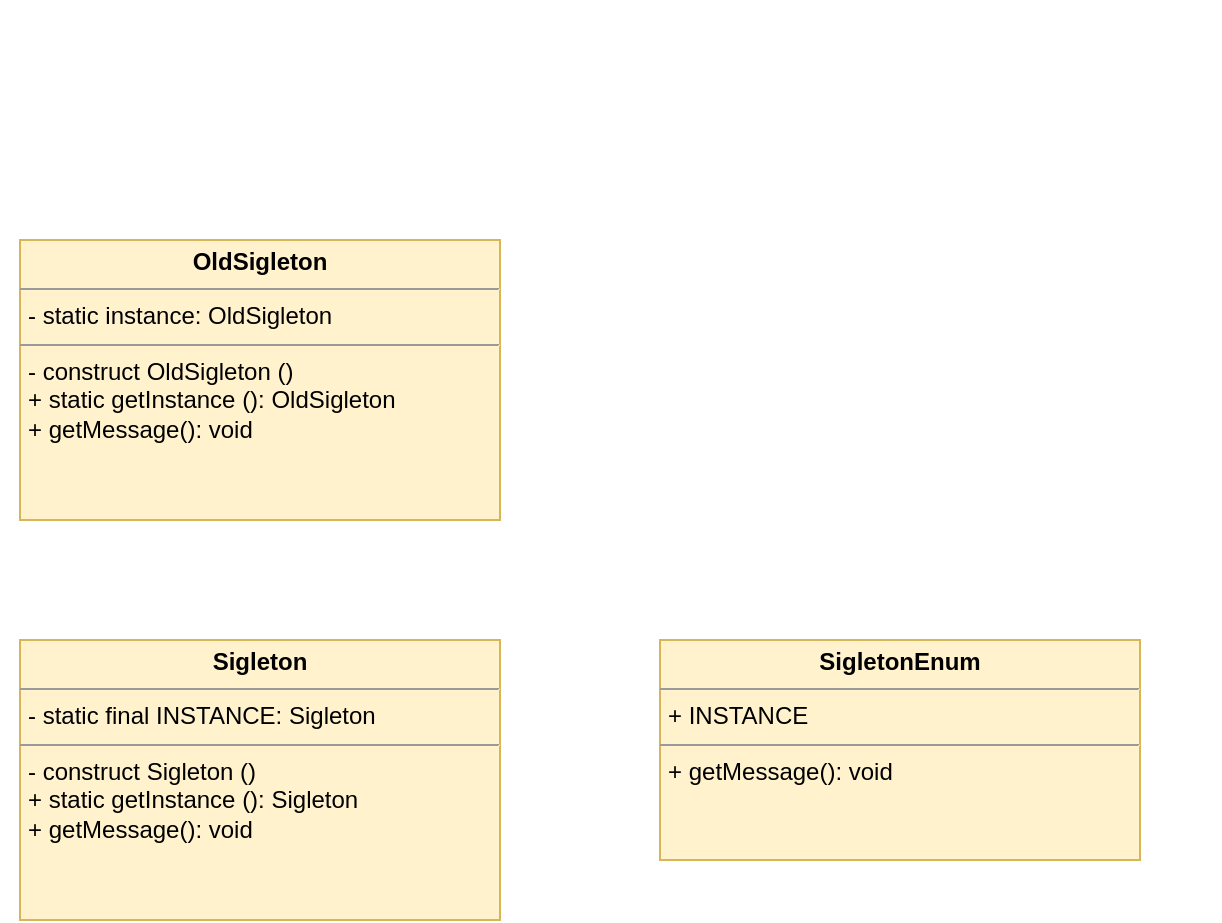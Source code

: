 <mxfile version="20.4.0" type="device"><diagram id="8WNHWQfm-yW5puPWC-4E" name="Page-1"><mxGraphModel dx="1422" dy="766" grid="1" gridSize="10" guides="1" tooltips="1" connect="1" arrows="1" fold="1" page="1" pageScale="1" pageWidth="850" pageHeight="1100" math="0" shadow="0"><root><mxCell id="0"/><mxCell id="1" parent="0"/><mxCell id="DHBDxDuO_aKxH0RtkmG9-1" value="&lt;h1&gt;Singleton Pattern&lt;/h1&gt;&lt;p&gt;Effective Java, Third Edition, Joshua Bloch, 2018.&lt;/p&gt;" style="text;html=1;strokeColor=none;fillColor=none;spacing=5;spacingTop=-20;whiteSpace=wrap;overflow=hidden;rounded=0;fontColor=#FFFFFF;" parent="1" vertex="1"><mxGeometry x="30" y="10" width="610" height="90" as="geometry"/></mxCell><mxCell id="DHBDxDuO_aKxH0RtkmG9-2" value="&lt;p style=&quot;margin:0px;margin-top:4px;text-align:center;&quot;&gt;&lt;b&gt;OldSigleton&lt;/b&gt;&lt;br&gt;&lt;/p&gt;&lt;hr size=&quot;1&quot;&gt;&lt;p style=&quot;margin:0px;margin-left:4px;&quot;&gt;- static instance:&amp;nbsp;OldSigleton&lt;br&gt;&lt;/p&gt;&lt;hr size=&quot;1&quot;&gt;&lt;p style=&quot;margin:0px;margin-left:4px;&quot;&gt;- construct OldSigleton ()&lt;br&gt;+ static getInstance (): OldSigleton&lt;/p&gt;&lt;p style=&quot;margin:0px;margin-left:4px;&quot;&gt;+ getMessage(): void&lt;/p&gt;" style="verticalAlign=top;align=left;overflow=fill;fontSize=12;fontFamily=Helvetica;html=1;strokeColor=#d6b656;fillColor=#fff2cc;fontColor=#000000;" parent="1" vertex="1"><mxGeometry x="40" y="120" width="240" height="140" as="geometry"/></mxCell><mxCell id="DHBDxDuO_aKxH0RtkmG9-3" value="&lt;p style=&quot;margin:0px;margin-top:4px;text-align:center;&quot;&gt;&lt;b&gt;Sigleton&lt;/b&gt;&lt;br&gt;&lt;/p&gt;&lt;hr size=&quot;1&quot;&gt;&lt;p style=&quot;margin:0px;margin-left:4px;&quot;&gt;- static final INSTANCE:&amp;nbsp;Sigleton&lt;br&gt;&lt;/p&gt;&lt;hr size=&quot;1&quot;&gt;&lt;p style=&quot;margin:0px;margin-left:4px;&quot;&gt;- construct Sigleton ()&lt;br&gt;+ static getInstance (): Sigleton&lt;/p&gt;&lt;p style=&quot;margin:0px;margin-left:4px;&quot;&gt;+ getMessage(): void&lt;/p&gt;" style="verticalAlign=top;align=left;overflow=fill;fontSize=12;fontFamily=Helvetica;html=1;strokeColor=#d6b656;fillColor=#fff2cc;fontColor=#000000;" parent="1" vertex="1"><mxGeometry x="40" y="320" width="240" height="140" as="geometry"/></mxCell><mxCell id="DHBDxDuO_aKxH0RtkmG9-4" value="&lt;p style=&quot;margin:0px;margin-top:4px;text-align:center;&quot;&gt;&lt;b&gt;SigletonEnum&lt;/b&gt;&lt;br&gt;&lt;/p&gt;&lt;hr size=&quot;1&quot;&gt;&lt;p style=&quot;margin:0px;margin-left:4px;&quot;&gt;+ INSTANCE&lt;br&gt;&lt;/p&gt;&lt;hr size=&quot;1&quot;&gt;&lt;p style=&quot;margin:0px;margin-left:4px;&quot;&gt;&lt;span style=&quot;background-color: initial;&quot;&gt;+ getMessage(): void&lt;/span&gt;&lt;br&gt;&lt;/p&gt;" style="verticalAlign=top;align=left;overflow=fill;fontSize=12;fontFamily=Helvetica;html=1;strokeColor=#d6b656;fillColor=#fff2cc;fontColor=#000000;" parent="1" vertex="1"><mxGeometry x="360" y="320" width="240" height="110" as="geometry"/></mxCell></root></mxGraphModel></diagram></mxfile>